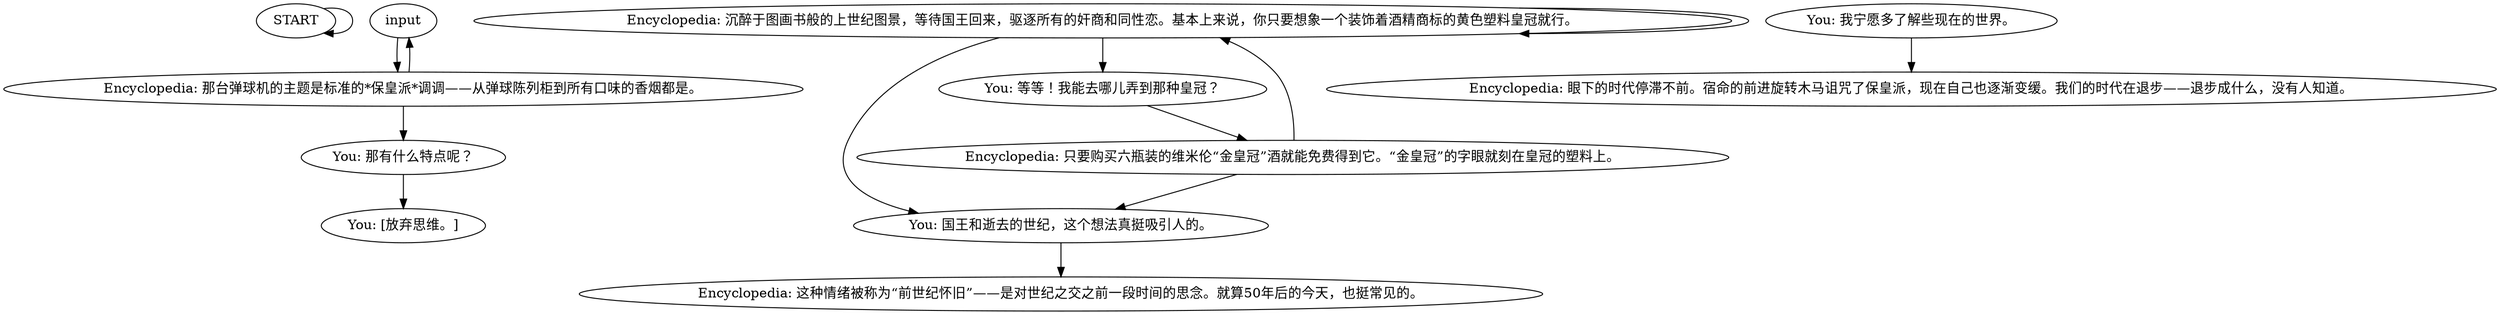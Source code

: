 # WHIRLING F1 ORB / royalism theme
# royalism themed afterthought
# ==================================================
digraph G {
	  0 [label="START"];
	  1 [label="input"];
	  2 [label="You: [放弃思维。]"];
	  3 [label="Encyclopedia: 沉醉于图画书般的上世纪图景，等待国王回来，驱逐所有的奸商和同性恋。基本上来说，你只要想象一个装饰着酒精商标的黄色塑料皇冠就行。"];
	  4 [label="You: 我宁愿多了解些现在的世界。"];
	  5 [label="You: 那有什么特点呢？"];
	  6 [label="Encyclopedia: 那台弹球机的主题是标准的*保皇派*调调——从弹球陈列柜到所有口味的香烟都是。"];
	  7 [label="You: 国王和逝去的世纪，这个想法真挺吸引人的。"];
	  8 [label="You: 等等！我能去哪儿弄到那种皇冠？"];
	  9 [label="Encyclopedia: 这种情绪被称为“前世纪怀旧”——是对世纪之交之前一段时间的思念。就算50年后的今天，也挺常见的。"];
	  10 [label="Encyclopedia: 只要购买六瓶装的维米伦“金皇冠”酒就能免费得到它。“金皇冠”的字眼就刻在皇冠的塑料上。"];
	  11 [label="Encyclopedia: 眼下的时代停滞不前。宿命的前进旋转木马诅咒了保皇派，现在自己也逐渐变缓。我们的时代在退步——退步成什么，没有人知道。"];
	  0 -> 0
	  1 -> 6
	  3 -> 8
	  3 -> 3
	  3 -> 7
	  4 -> 11
	  5 -> 2
	  6 -> 1
	  6 -> 5
	  7 -> 9
	  8 -> 10
	  10 -> 3
	  10 -> 7
}

